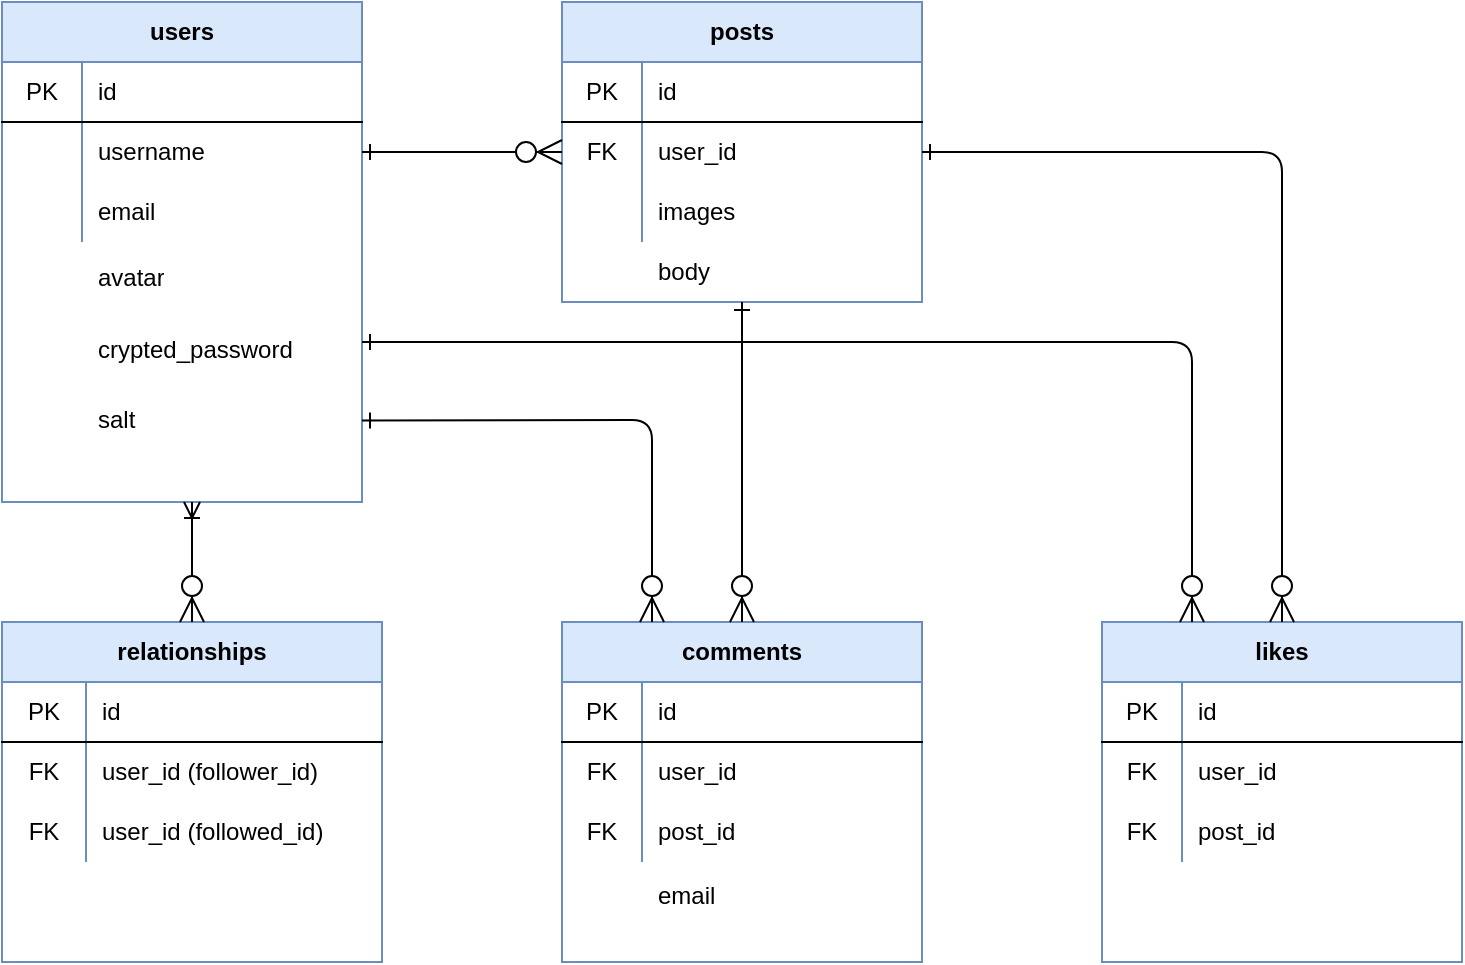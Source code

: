 <mxfile version="13.6.9">
    <diagram id="6hGFLwfOUW9BJ-s0fimq" name="Page-1">
        <mxGraphModel dx="1074" dy="588" grid="1" gridSize="10" guides="1" tooltips="1" connect="1" arrows="1" fold="1" page="1" pageScale="1" pageWidth="827" pageHeight="1169" math="0" shadow="0">
            <root>
                <mxCell id="0"/>
                <mxCell id="1" parent="0"/>
                <mxCell id="80" value="" style="group" vertex="1" connectable="0" parent="1">
                    <mxGeometry x="330" y="30" width="180" height="150" as="geometry"/>
                </mxCell>
                <mxCell id="33" value="" style="shape=partialRectangle;html=1;whiteSpace=wrap;collapsible=0;dropTarget=0;pointerEvents=0;fillColor=none;top=0;left=0;bottom=0;right=0;points=[[0,0.5],[1,0.5]];portConstraint=eastwest;" vertex="1" parent="80">
                    <mxGeometry y="120" width="180" height="30" as="geometry"/>
                </mxCell>
                <mxCell id="34" value="" style="shape=partialRectangle;html=1;whiteSpace=wrap;connectable=0;fillColor=none;top=0;left=0;bottom=0;right=0;overflow=hidden;" vertex="1" parent="33">
                    <mxGeometry width="40" height="30" as="geometry"/>
                </mxCell>
                <mxCell id="35" value="body" style="shape=partialRectangle;html=1;whiteSpace=wrap;connectable=0;fillColor=none;top=0;left=0;bottom=0;right=0;align=left;spacingLeft=6;overflow=hidden;" vertex="1" parent="33">
                    <mxGeometry x="40" width="140" height="30" as="geometry"/>
                </mxCell>
                <mxCell id="12" value="posts" style="shape=table;html=1;whiteSpace=wrap;startSize=30;container=1;collapsible=0;childLayout=tableLayout;fixedRows=1;rowLines=0;fontStyle=1;align=center;fillColor=#dae8fc;strokeColor=#6c8ebf;" vertex="1" parent="80">
                    <mxGeometry width="180" height="150" as="geometry"/>
                </mxCell>
                <mxCell id="13" value="" style="shape=partialRectangle;html=1;whiteSpace=wrap;collapsible=0;dropTarget=0;pointerEvents=0;fillColor=none;top=0;left=0;bottom=1;right=0;points=[[0,0.5],[1,0.5]];portConstraint=eastwest;" vertex="1" parent="12">
                    <mxGeometry y="30" width="180" height="30" as="geometry"/>
                </mxCell>
                <mxCell id="14" value="PK" style="shape=partialRectangle;html=1;whiteSpace=wrap;connectable=0;fillColor=none;top=0;left=0;bottom=0;right=0;overflow=hidden;" vertex="1" parent="13">
                    <mxGeometry width="40" height="30" as="geometry"/>
                </mxCell>
                <mxCell id="15" value="id" style="shape=partialRectangle;html=1;whiteSpace=wrap;connectable=0;fillColor=none;top=0;left=0;bottom=0;right=0;align=left;spacingLeft=6;overflow=hidden;" vertex="1" parent="13">
                    <mxGeometry x="40" width="140" height="30" as="geometry"/>
                </mxCell>
                <mxCell id="16" value="" style="shape=partialRectangle;html=1;whiteSpace=wrap;collapsible=0;dropTarget=0;pointerEvents=0;fillColor=none;top=0;left=0;bottom=0;right=0;points=[[0,0.5],[1,0.5]];portConstraint=eastwest;" vertex="1" parent="12">
                    <mxGeometry y="60" width="180" height="30" as="geometry"/>
                </mxCell>
                <mxCell id="17" value="FK" style="shape=partialRectangle;html=1;whiteSpace=wrap;connectable=0;fillColor=none;top=0;left=0;bottom=0;right=0;overflow=hidden;" vertex="1" parent="16">
                    <mxGeometry width="40" height="30" as="geometry"/>
                </mxCell>
                <mxCell id="18" value="user_id" style="shape=partialRectangle;html=1;whiteSpace=wrap;connectable=0;fillColor=none;top=0;left=0;bottom=0;right=0;align=left;spacingLeft=6;overflow=hidden;" vertex="1" parent="16">
                    <mxGeometry x="40" width="140" height="30" as="geometry"/>
                </mxCell>
                <mxCell id="19" value="" style="shape=partialRectangle;html=1;whiteSpace=wrap;collapsible=0;dropTarget=0;pointerEvents=0;fillColor=none;top=0;left=0;bottom=0;right=0;points=[[0,0.5],[1,0.5]];portConstraint=eastwest;" vertex="1" parent="12">
                    <mxGeometry y="90" width="180" height="30" as="geometry"/>
                </mxCell>
                <mxCell id="20" value="" style="shape=partialRectangle;html=1;whiteSpace=wrap;connectable=0;fillColor=none;top=0;left=0;bottom=0;right=0;overflow=hidden;" vertex="1" parent="19">
                    <mxGeometry width="40" height="30" as="geometry"/>
                </mxCell>
                <mxCell id="21" value="images" style="shape=partialRectangle;html=1;whiteSpace=wrap;connectable=0;fillColor=none;top=0;left=0;bottom=0;right=0;align=left;spacingLeft=6;overflow=hidden;" vertex="1" parent="19">
                    <mxGeometry x="40" width="140" height="30" as="geometry"/>
                </mxCell>
                <mxCell id="85" value="" style="group" vertex="1" connectable="0" parent="1">
                    <mxGeometry x="330" y="340" width="180" height="170" as="geometry"/>
                </mxCell>
                <mxCell id="68" value="comments" style="shape=table;html=1;whiteSpace=wrap;startSize=30;container=1;collapsible=0;childLayout=tableLayout;fixedRows=1;rowLines=0;fontStyle=1;align=center;fillColor=#dae8fc;strokeColor=#6c8ebf;" vertex="1" parent="85">
                    <mxGeometry width="180" height="170" as="geometry"/>
                </mxCell>
                <mxCell id="69" value="" style="shape=partialRectangle;html=1;whiteSpace=wrap;collapsible=0;dropTarget=0;pointerEvents=0;fillColor=none;top=0;left=0;bottom=1;right=0;points=[[0,0.5],[1,0.5]];portConstraint=eastwest;" vertex="1" parent="68">
                    <mxGeometry y="30" width="180" height="30" as="geometry"/>
                </mxCell>
                <mxCell id="70" value="PK" style="shape=partialRectangle;html=1;whiteSpace=wrap;connectable=0;fillColor=none;top=0;left=0;bottom=0;right=0;overflow=hidden;" vertex="1" parent="69">
                    <mxGeometry width="40" height="30" as="geometry"/>
                </mxCell>
                <mxCell id="71" value="id" style="shape=partialRectangle;html=1;whiteSpace=wrap;connectable=0;fillColor=none;top=0;left=0;bottom=0;right=0;align=left;spacingLeft=6;overflow=hidden;" vertex="1" parent="69">
                    <mxGeometry x="40" width="140" height="30" as="geometry"/>
                </mxCell>
                <mxCell id="72" value="" style="shape=partialRectangle;html=1;whiteSpace=wrap;collapsible=0;dropTarget=0;pointerEvents=0;fillColor=none;top=0;left=0;bottom=0;right=0;points=[[0,0.5],[1,0.5]];portConstraint=eastwest;" vertex="1" parent="68">
                    <mxGeometry y="60" width="180" height="30" as="geometry"/>
                </mxCell>
                <mxCell id="73" value="FK" style="shape=partialRectangle;html=1;whiteSpace=wrap;connectable=0;fillColor=none;top=0;left=0;bottom=0;right=0;overflow=hidden;" vertex="1" parent="72">
                    <mxGeometry width="40" height="30" as="geometry"/>
                </mxCell>
                <mxCell id="74" value="user_id" style="shape=partialRectangle;html=1;whiteSpace=wrap;connectable=0;fillColor=none;top=0;left=0;bottom=0;right=0;align=left;spacingLeft=6;overflow=hidden;" vertex="1" parent="72">
                    <mxGeometry x="40" width="140" height="30" as="geometry"/>
                </mxCell>
                <mxCell id="75" value="" style="shape=partialRectangle;html=1;whiteSpace=wrap;collapsible=0;dropTarget=0;pointerEvents=0;fillColor=none;top=0;left=0;bottom=0;right=0;points=[[0,0.5],[1,0.5]];portConstraint=eastwest;" vertex="1" parent="68">
                    <mxGeometry y="90" width="180" height="30" as="geometry"/>
                </mxCell>
                <mxCell id="76" value="FK" style="shape=partialRectangle;html=1;whiteSpace=wrap;connectable=0;fillColor=none;top=0;left=0;bottom=0;right=0;overflow=hidden;" vertex="1" parent="75">
                    <mxGeometry width="40" height="30" as="geometry"/>
                </mxCell>
                <mxCell id="77" value="post_id" style="shape=partialRectangle;html=1;whiteSpace=wrap;connectable=0;fillColor=none;top=0;left=0;bottom=0;right=0;align=left;spacingLeft=6;overflow=hidden;" vertex="1" parent="75">
                    <mxGeometry x="40" width="140" height="30" as="geometry"/>
                </mxCell>
                <mxCell id="82" value="" style="shape=partialRectangle;html=1;whiteSpace=wrap;collapsible=0;dropTarget=0;pointerEvents=0;fillColor=none;top=0;left=0;bottom=0;right=0;points=[[0,0.5],[1,0.5]];portConstraint=eastwest;" vertex="1" parent="85">
                    <mxGeometry y="136" width="180" height="34" as="geometry"/>
                </mxCell>
                <mxCell id="83" value="" style="shape=partialRectangle;html=1;whiteSpace=wrap;connectable=0;fillColor=none;top=0;left=0;bottom=0;right=0;overflow=hidden;" vertex="1" parent="82">
                    <mxGeometry width="40" height="34" as="geometry"/>
                </mxCell>
                <mxCell id="84" value="email" style="shape=partialRectangle;html=1;whiteSpace=wrap;connectable=0;fillColor=none;top=0;left=0;bottom=0;right=0;align=left;spacingLeft=6;overflow=hidden;" vertex="1" parent="85">
                    <mxGeometry x="40" y="120" width="140" height="34" as="geometry"/>
                </mxCell>
                <mxCell id="55" value="likes" style="shape=table;html=1;whiteSpace=wrap;startSize=30;container=1;collapsible=0;childLayout=tableLayout;fixedRows=1;rowLines=0;fontStyle=1;align=center;fillColor=#dae8fc;strokeColor=#6c8ebf;" vertex="1" parent="1">
                    <mxGeometry x="600" y="340" width="180" height="170" as="geometry"/>
                </mxCell>
                <mxCell id="56" value="" style="shape=partialRectangle;html=1;whiteSpace=wrap;collapsible=0;dropTarget=0;pointerEvents=0;fillColor=none;top=0;left=0;bottom=1;right=0;points=[[0,0.5],[1,0.5]];portConstraint=eastwest;" vertex="1" parent="55">
                    <mxGeometry y="30" width="180" height="30" as="geometry"/>
                </mxCell>
                <mxCell id="57" value="PK" style="shape=partialRectangle;html=1;whiteSpace=wrap;connectable=0;fillColor=none;top=0;left=0;bottom=0;right=0;overflow=hidden;" vertex="1" parent="56">
                    <mxGeometry width="40" height="30" as="geometry"/>
                </mxCell>
                <mxCell id="58" value="id" style="shape=partialRectangle;html=1;whiteSpace=wrap;connectable=0;fillColor=none;top=0;left=0;bottom=0;right=0;align=left;spacingLeft=6;overflow=hidden;" vertex="1" parent="56">
                    <mxGeometry x="40" width="140" height="30" as="geometry"/>
                </mxCell>
                <mxCell id="59" value="" style="shape=partialRectangle;html=1;whiteSpace=wrap;collapsible=0;dropTarget=0;pointerEvents=0;fillColor=none;top=0;left=0;bottom=0;right=0;points=[[0,0.5],[1,0.5]];portConstraint=eastwest;" vertex="1" parent="55">
                    <mxGeometry y="60" width="180" height="30" as="geometry"/>
                </mxCell>
                <mxCell id="60" value="FK" style="shape=partialRectangle;html=1;whiteSpace=wrap;connectable=0;fillColor=none;top=0;left=0;bottom=0;right=0;overflow=hidden;" vertex="1" parent="59">
                    <mxGeometry width="40" height="30" as="geometry"/>
                </mxCell>
                <mxCell id="61" value="user_id" style="shape=partialRectangle;html=1;whiteSpace=wrap;connectable=0;fillColor=none;top=0;left=0;bottom=0;right=0;align=left;spacingLeft=6;overflow=hidden;" vertex="1" parent="59">
                    <mxGeometry x="40" width="140" height="30" as="geometry"/>
                </mxCell>
                <mxCell id="62" value="" style="shape=partialRectangle;html=1;whiteSpace=wrap;collapsible=0;dropTarget=0;pointerEvents=0;fillColor=none;top=0;left=0;bottom=0;right=0;points=[[0,0.5],[1,0.5]];portConstraint=eastwest;" vertex="1" parent="55">
                    <mxGeometry y="90" width="180" height="30" as="geometry"/>
                </mxCell>
                <mxCell id="63" value="FK" style="shape=partialRectangle;html=1;whiteSpace=wrap;connectable=0;fillColor=none;top=0;left=0;bottom=0;right=0;overflow=hidden;" vertex="1" parent="62">
                    <mxGeometry width="40" height="30" as="geometry"/>
                </mxCell>
                <mxCell id="64" value="post_id" style="shape=partialRectangle;html=1;whiteSpace=wrap;connectable=0;fillColor=none;top=0;left=0;bottom=0;right=0;align=left;spacingLeft=6;overflow=hidden;" vertex="1" parent="62">
                    <mxGeometry x="40" width="140" height="30" as="geometry"/>
                </mxCell>
                <mxCell id="86" value="" style="endArrow=ERzeroToMany;html=1;strokeWidth=1;exitX=0.5;exitY=1;exitDx=0;exitDy=0;entryX=0.5;entryY=0;entryDx=0;entryDy=0;endSize=10;endFill=1;startArrow=ERone;startFill=0;" edge="1" parent="1" source="12" target="68">
                    <mxGeometry width="50" height="50" relative="1" as="geometry">
                        <mxPoint x="400" y="310" as="sourcePoint"/>
                        <mxPoint x="450" y="260" as="targetPoint"/>
                    </mxGeometry>
                </mxCell>
                <mxCell id="90" value="" style="endArrow=ERzeroToMany;html=1;strokeWidth=1;exitX=1;exitY=0.5;exitDx=0;exitDy=0;endSize=10;endFill=1;startArrow=ERone;startFill=0;" edge="1" parent="1" source="16">
                    <mxGeometry width="50" height="50" relative="1" as="geometry">
                        <mxPoint x="330" y="260" as="sourcePoint"/>
                        <mxPoint x="690" y="340" as="targetPoint"/>
                        <Array as="points">
                            <mxPoint x="690" y="105"/>
                        </Array>
                    </mxGeometry>
                </mxCell>
                <mxCell id="91" value="" style="group" vertex="1" connectable="0" parent="1">
                    <mxGeometry x="50" y="30" width="180" height="250" as="geometry"/>
                </mxCell>
                <mxCell id="2" value="users" style="shape=table;html=1;whiteSpace=wrap;startSize=30;container=1;collapsible=0;childLayout=tableLayout;fixedRows=1;rowLines=0;fontStyle=1;align=center;fillColor=#dae8fc;strokeColor=#6c8ebf;" vertex="1" parent="91">
                    <mxGeometry width="180" height="250" as="geometry"/>
                </mxCell>
                <mxCell id="3" value="" style="shape=partialRectangle;html=1;whiteSpace=wrap;collapsible=0;dropTarget=0;pointerEvents=0;fillColor=none;top=0;left=0;bottom=1;right=0;points=[[0,0.5],[1,0.5]];portConstraint=eastwest;" vertex="1" parent="2">
                    <mxGeometry y="30" width="180" height="30" as="geometry"/>
                </mxCell>
                <mxCell id="4" value="PK" style="shape=partialRectangle;html=1;whiteSpace=wrap;connectable=0;fillColor=none;top=0;left=0;bottom=0;right=0;overflow=hidden;" vertex="1" parent="3">
                    <mxGeometry width="40" height="30" as="geometry"/>
                </mxCell>
                <mxCell id="5" value="id" style="shape=partialRectangle;html=1;whiteSpace=wrap;connectable=0;fillColor=none;top=0;left=0;bottom=0;right=0;align=left;spacingLeft=6;overflow=hidden;" vertex="1" parent="3">
                    <mxGeometry x="40" width="140" height="30" as="geometry"/>
                </mxCell>
                <mxCell id="6" value="" style="shape=partialRectangle;html=1;whiteSpace=wrap;collapsible=0;dropTarget=0;pointerEvents=0;fillColor=none;top=0;left=0;bottom=0;right=0;points=[[0,0.5],[1,0.5]];portConstraint=eastwest;" vertex="1" parent="2">
                    <mxGeometry y="60" width="180" height="30" as="geometry"/>
                </mxCell>
                <mxCell id="7" value="" style="shape=partialRectangle;html=1;whiteSpace=wrap;connectable=0;fillColor=none;top=0;left=0;bottom=0;right=0;overflow=hidden;" vertex="1" parent="6">
                    <mxGeometry width="40" height="30" as="geometry"/>
                </mxCell>
                <mxCell id="8" value="username" style="shape=partialRectangle;html=1;whiteSpace=wrap;connectable=0;fillColor=none;top=0;left=0;bottom=0;right=0;align=left;spacingLeft=6;overflow=hidden;" vertex="1" parent="6">
                    <mxGeometry x="40" width="140" height="30" as="geometry"/>
                </mxCell>
                <mxCell id="9" value="" style="shape=partialRectangle;html=1;whiteSpace=wrap;collapsible=0;dropTarget=0;pointerEvents=0;fillColor=none;top=0;left=0;bottom=0;right=0;points=[[0,0.5],[1,0.5]];portConstraint=eastwest;" vertex="1" parent="2">
                    <mxGeometry y="90" width="180" height="30" as="geometry"/>
                </mxCell>
                <mxCell id="10" value="" style="shape=partialRectangle;html=1;whiteSpace=wrap;connectable=0;fillColor=none;top=0;left=0;bottom=0;right=0;overflow=hidden;" vertex="1" parent="9">
                    <mxGeometry width="40" height="30" as="geometry"/>
                </mxCell>
                <mxCell id="11" value="email" style="shape=partialRectangle;html=1;whiteSpace=wrap;connectable=0;fillColor=none;top=0;left=0;bottom=0;right=0;align=left;spacingLeft=6;overflow=hidden;" vertex="1" parent="9">
                    <mxGeometry x="40" width="140" height="30" as="geometry"/>
                </mxCell>
                <mxCell id="30" value="" style="shape=partialRectangle;html=1;whiteSpace=wrap;collapsible=0;dropTarget=0;pointerEvents=0;fillColor=none;top=0;left=0;bottom=0;right=0;points=[[0,0.5],[1,0.5]];portConstraint=eastwest;" vertex="1" parent="91">
                    <mxGeometry y="119.997" width="180" height="35.714" as="geometry"/>
                </mxCell>
                <mxCell id="31" value="" style="shape=partialRectangle;html=1;whiteSpace=wrap;connectable=0;fillColor=none;top=0;left=0;bottom=0;right=0;overflow=hidden;" vertex="1" parent="30">
                    <mxGeometry width="40" height="35.714" as="geometry"/>
                </mxCell>
                <mxCell id="32" value="avatar" style="shape=partialRectangle;html=1;whiteSpace=wrap;connectable=0;fillColor=none;top=0;left=0;bottom=0;right=0;align=left;spacingLeft=6;overflow=hidden;" vertex="1" parent="30">
                    <mxGeometry x="40" width="140" height="35.714" as="geometry"/>
                </mxCell>
                <mxCell id="23" value="" style="shape=partialRectangle;html=1;whiteSpace=wrap;collapsible=0;dropTarget=0;pointerEvents=0;fillColor=none;top=0;left=0;bottom=0;right=0;points=[[0,0.5],[1,0.5]];portConstraint=eastwest;" vertex="1" parent="91">
                    <mxGeometry y="155.711" width="180" height="35.714" as="geometry"/>
                </mxCell>
                <mxCell id="24" value="" style="shape=partialRectangle;html=1;whiteSpace=wrap;connectable=0;fillColor=none;top=0;left=0;bottom=0;right=0;overflow=hidden;" vertex="1" parent="23">
                    <mxGeometry width="40" height="35.714" as="geometry"/>
                </mxCell>
                <mxCell id="25" value="crypted_password" style="shape=partialRectangle;html=1;whiteSpace=wrap;connectable=0;fillColor=none;top=0;left=0;bottom=0;right=0;align=left;spacingLeft=6;overflow=hidden;" vertex="1" parent="23">
                    <mxGeometry x="40" width="140" height="35.714" as="geometry"/>
                </mxCell>
                <mxCell id="26" value="" style="shape=partialRectangle;html=1;whiteSpace=wrap;collapsible=0;dropTarget=0;pointerEvents=0;fillColor=none;top=0;left=0;bottom=0;right=0;points=[[0,0.5],[1,0.5]];portConstraint=eastwest;" vertex="1" parent="91">
                    <mxGeometry y="191.426" width="180" height="35.714" as="geometry"/>
                </mxCell>
                <mxCell id="27" value="" style="shape=partialRectangle;html=1;whiteSpace=wrap;connectable=0;fillColor=none;top=0;left=0;bottom=0;right=0;overflow=hidden;" vertex="1" parent="26">
                    <mxGeometry width="40" height="35.714" as="geometry"/>
                </mxCell>
                <mxCell id="28" value="salt" style="shape=partialRectangle;html=1;whiteSpace=wrap;connectable=0;fillColor=none;top=0;left=0;bottom=0;right=0;align=left;spacingLeft=6;overflow=hidden;" vertex="1" parent="26">
                    <mxGeometry x="40" width="140" height="35.714" as="geometry"/>
                </mxCell>
                <mxCell id="39" value="relationships" style="shape=table;html=1;whiteSpace=wrap;startSize=30;container=1;collapsible=0;childLayout=tableLayout;fixedRows=1;rowLines=0;fontStyle=1;align=center;fillColor=#dae8fc;strokeColor=#6c8ebf;" vertex="1" parent="1">
                    <mxGeometry x="50" y="340" width="190" height="170" as="geometry"/>
                </mxCell>
                <mxCell id="40" value="" style="shape=partialRectangle;html=1;whiteSpace=wrap;collapsible=0;dropTarget=0;pointerEvents=0;fillColor=none;top=0;left=0;bottom=1;right=0;points=[[0,0.5],[1,0.5]];portConstraint=eastwest;" vertex="1" parent="39">
                    <mxGeometry y="30" width="190" height="30" as="geometry"/>
                </mxCell>
                <mxCell id="41" value="PK" style="shape=partialRectangle;html=1;whiteSpace=wrap;connectable=0;fillColor=none;top=0;left=0;bottom=0;right=0;overflow=hidden;" vertex="1" parent="40">
                    <mxGeometry width="42" height="30" as="geometry"/>
                </mxCell>
                <mxCell id="42" value="id" style="shape=partialRectangle;html=1;whiteSpace=wrap;connectable=0;fillColor=none;top=0;left=0;bottom=0;right=0;align=left;spacingLeft=6;overflow=hidden;" vertex="1" parent="40">
                    <mxGeometry x="42" width="148" height="30" as="geometry"/>
                </mxCell>
                <mxCell id="43" value="" style="shape=partialRectangle;html=1;whiteSpace=wrap;collapsible=0;dropTarget=0;pointerEvents=0;fillColor=none;top=0;left=0;bottom=0;right=0;points=[[0,0.5],[1,0.5]];portConstraint=eastwest;" vertex="1" parent="39">
                    <mxGeometry y="60" width="190" height="30" as="geometry"/>
                </mxCell>
                <mxCell id="44" value="FK" style="shape=partialRectangle;html=1;whiteSpace=wrap;connectable=0;fillColor=none;top=0;left=0;bottom=0;right=0;overflow=hidden;" vertex="1" parent="43">
                    <mxGeometry width="42" height="30" as="geometry"/>
                </mxCell>
                <mxCell id="45" value="user_id (follower_id)" style="shape=partialRectangle;html=1;whiteSpace=wrap;connectable=0;fillColor=none;top=0;left=0;bottom=0;right=0;align=left;spacingLeft=6;overflow=hidden;" vertex="1" parent="43">
                    <mxGeometry x="42" width="148" height="30" as="geometry"/>
                </mxCell>
                <mxCell id="46" value="" style="shape=partialRectangle;html=1;whiteSpace=wrap;collapsible=0;dropTarget=0;pointerEvents=0;fillColor=none;top=0;left=0;bottom=0;right=0;points=[[0,0.5],[1,0.5]];portConstraint=eastwest;" vertex="1" parent="39">
                    <mxGeometry y="90" width="190" height="30" as="geometry"/>
                </mxCell>
                <mxCell id="47" value="FK" style="shape=partialRectangle;html=1;whiteSpace=wrap;connectable=0;fillColor=none;top=0;left=0;bottom=0;right=0;overflow=hidden;" vertex="1" parent="46">
                    <mxGeometry width="42" height="30" as="geometry"/>
                </mxCell>
                <mxCell id="48" value="user_id (followed_id)" style="shape=partialRectangle;html=1;whiteSpace=wrap;connectable=0;fillColor=none;top=0;left=0;bottom=0;right=0;align=left;spacingLeft=6;overflow=hidden;" vertex="1" parent="46">
                    <mxGeometry x="42" width="148" height="30" as="geometry"/>
                </mxCell>
                <mxCell id="93" value="" style="endArrow=ERzeroToMany;html=1;strokeWidth=1;exitX=1;exitY=0.5;exitDx=0;exitDy=0;entryX=0.25;entryY=0;entryDx=0;entryDy=0;endSize=10;endFill=1;startArrow=ERone;startFill=0;" edge="1" parent="1" source="26" target="68">
                    <mxGeometry width="50" height="50" relative="1" as="geometry">
                        <mxPoint x="430" y="190" as="sourcePoint"/>
                        <mxPoint x="430" y="350" as="targetPoint"/>
                        <Array as="points">
                            <mxPoint x="375" y="239"/>
                        </Array>
                    </mxGeometry>
                </mxCell>
                <mxCell id="94" value="" style="endArrow=ERzeroToMany;html=1;strokeWidth=1;exitX=1;exitY=0.5;exitDx=0;exitDy=0;endSize=10;endFill=1;startArrow=ERone;startFill=0;entryX=0.25;entryY=0;entryDx=0;entryDy=0;" edge="1" parent="1" target="55">
                    <mxGeometry width="50" height="50" relative="1" as="geometry">
                        <mxPoint x="230" y="200" as="sourcePoint"/>
                        <mxPoint x="410" y="435" as="targetPoint"/>
                        <Array as="points">
                            <mxPoint x="645" y="200"/>
                        </Array>
                    </mxGeometry>
                </mxCell>
                <mxCell id="95" value="" style="endArrow=ERzeroToMany;html=1;strokeWidth=1;exitX=1;exitY=0.5;exitDx=0;exitDy=0;endSize=10;endFill=1;startArrow=ERone;startFill=0;entryX=0;entryY=0.5;entryDx=0;entryDy=0;" edge="1" parent="1" source="6" target="16">
                    <mxGeometry width="50" height="50" relative="1" as="geometry">
                        <mxPoint x="230" y="100" as="sourcePoint"/>
                        <mxPoint x="410" y="335" as="targetPoint"/>
                        <Array as="points"/>
                    </mxGeometry>
                </mxCell>
                <mxCell id="96" value="" style="endArrow=ERzeroToMany;html=1;strokeWidth=1;entryX=0.5;entryY=0;entryDx=0;entryDy=0;endSize=10;endFill=1;startArrow=ERoneToMany;startFill=0;" edge="1" parent="1" target="39">
                    <mxGeometry width="50" height="50" relative="1" as="geometry">
                        <mxPoint x="145" y="280" as="sourcePoint"/>
                        <mxPoint x="285" y="381" as="targetPoint"/>
                        <Array as="points"/>
                    </mxGeometry>
                </mxCell>
            </root>
        </mxGraphModel>
    </diagram>
</mxfile>
